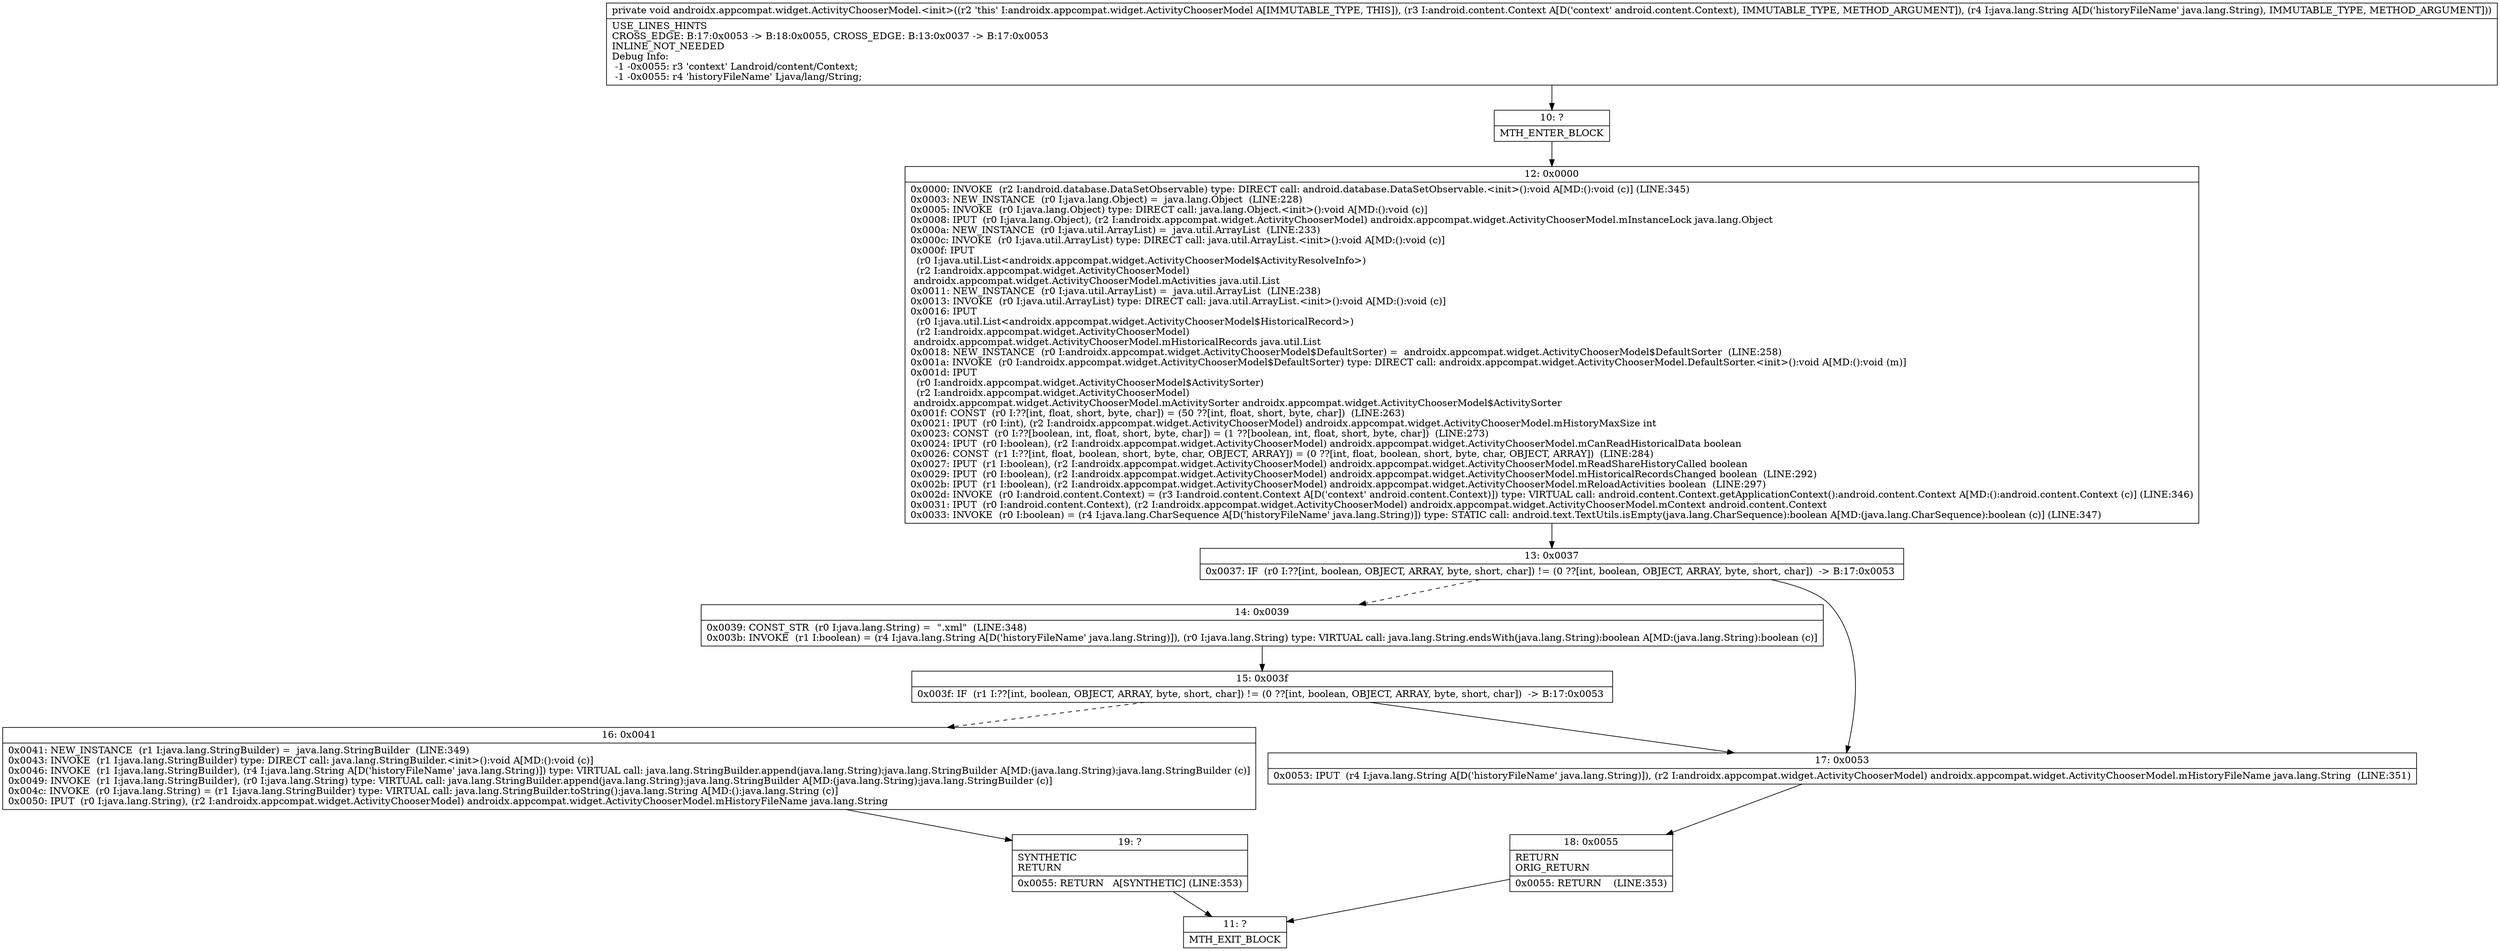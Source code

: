 digraph "CFG forandroidx.appcompat.widget.ActivityChooserModel.\<init\>(Landroid\/content\/Context;Ljava\/lang\/String;)V" {
Node_10 [shape=record,label="{10\:\ ?|MTH_ENTER_BLOCK\l}"];
Node_12 [shape=record,label="{12\:\ 0x0000|0x0000: INVOKE  (r2 I:android.database.DataSetObservable) type: DIRECT call: android.database.DataSetObservable.\<init\>():void A[MD:():void (c)] (LINE:345)\l0x0003: NEW_INSTANCE  (r0 I:java.lang.Object) =  java.lang.Object  (LINE:228)\l0x0005: INVOKE  (r0 I:java.lang.Object) type: DIRECT call: java.lang.Object.\<init\>():void A[MD:():void (c)]\l0x0008: IPUT  (r0 I:java.lang.Object), (r2 I:androidx.appcompat.widget.ActivityChooserModel) androidx.appcompat.widget.ActivityChooserModel.mInstanceLock java.lang.Object \l0x000a: NEW_INSTANCE  (r0 I:java.util.ArrayList) =  java.util.ArrayList  (LINE:233)\l0x000c: INVOKE  (r0 I:java.util.ArrayList) type: DIRECT call: java.util.ArrayList.\<init\>():void A[MD:():void (c)]\l0x000f: IPUT  \l  (r0 I:java.util.List\<androidx.appcompat.widget.ActivityChooserModel$ActivityResolveInfo\>)\l  (r2 I:androidx.appcompat.widget.ActivityChooserModel)\l androidx.appcompat.widget.ActivityChooserModel.mActivities java.util.List \l0x0011: NEW_INSTANCE  (r0 I:java.util.ArrayList) =  java.util.ArrayList  (LINE:238)\l0x0013: INVOKE  (r0 I:java.util.ArrayList) type: DIRECT call: java.util.ArrayList.\<init\>():void A[MD:():void (c)]\l0x0016: IPUT  \l  (r0 I:java.util.List\<androidx.appcompat.widget.ActivityChooserModel$HistoricalRecord\>)\l  (r2 I:androidx.appcompat.widget.ActivityChooserModel)\l androidx.appcompat.widget.ActivityChooserModel.mHistoricalRecords java.util.List \l0x0018: NEW_INSTANCE  (r0 I:androidx.appcompat.widget.ActivityChooserModel$DefaultSorter) =  androidx.appcompat.widget.ActivityChooserModel$DefaultSorter  (LINE:258)\l0x001a: INVOKE  (r0 I:androidx.appcompat.widget.ActivityChooserModel$DefaultSorter) type: DIRECT call: androidx.appcompat.widget.ActivityChooserModel.DefaultSorter.\<init\>():void A[MD:():void (m)]\l0x001d: IPUT  \l  (r0 I:androidx.appcompat.widget.ActivityChooserModel$ActivitySorter)\l  (r2 I:androidx.appcompat.widget.ActivityChooserModel)\l androidx.appcompat.widget.ActivityChooserModel.mActivitySorter androidx.appcompat.widget.ActivityChooserModel$ActivitySorter \l0x001f: CONST  (r0 I:??[int, float, short, byte, char]) = (50 ??[int, float, short, byte, char])  (LINE:263)\l0x0021: IPUT  (r0 I:int), (r2 I:androidx.appcompat.widget.ActivityChooserModel) androidx.appcompat.widget.ActivityChooserModel.mHistoryMaxSize int \l0x0023: CONST  (r0 I:??[boolean, int, float, short, byte, char]) = (1 ??[boolean, int, float, short, byte, char])  (LINE:273)\l0x0024: IPUT  (r0 I:boolean), (r2 I:androidx.appcompat.widget.ActivityChooserModel) androidx.appcompat.widget.ActivityChooserModel.mCanReadHistoricalData boolean \l0x0026: CONST  (r1 I:??[int, float, boolean, short, byte, char, OBJECT, ARRAY]) = (0 ??[int, float, boolean, short, byte, char, OBJECT, ARRAY])  (LINE:284)\l0x0027: IPUT  (r1 I:boolean), (r2 I:androidx.appcompat.widget.ActivityChooserModel) androidx.appcompat.widget.ActivityChooserModel.mReadShareHistoryCalled boolean \l0x0029: IPUT  (r0 I:boolean), (r2 I:androidx.appcompat.widget.ActivityChooserModel) androidx.appcompat.widget.ActivityChooserModel.mHistoricalRecordsChanged boolean  (LINE:292)\l0x002b: IPUT  (r1 I:boolean), (r2 I:androidx.appcompat.widget.ActivityChooserModel) androidx.appcompat.widget.ActivityChooserModel.mReloadActivities boolean  (LINE:297)\l0x002d: INVOKE  (r0 I:android.content.Context) = (r3 I:android.content.Context A[D('context' android.content.Context)]) type: VIRTUAL call: android.content.Context.getApplicationContext():android.content.Context A[MD:():android.content.Context (c)] (LINE:346)\l0x0031: IPUT  (r0 I:android.content.Context), (r2 I:androidx.appcompat.widget.ActivityChooserModel) androidx.appcompat.widget.ActivityChooserModel.mContext android.content.Context \l0x0033: INVOKE  (r0 I:boolean) = (r4 I:java.lang.CharSequence A[D('historyFileName' java.lang.String)]) type: STATIC call: android.text.TextUtils.isEmpty(java.lang.CharSequence):boolean A[MD:(java.lang.CharSequence):boolean (c)] (LINE:347)\l}"];
Node_13 [shape=record,label="{13\:\ 0x0037|0x0037: IF  (r0 I:??[int, boolean, OBJECT, ARRAY, byte, short, char]) != (0 ??[int, boolean, OBJECT, ARRAY, byte, short, char])  \-\> B:17:0x0053 \l}"];
Node_14 [shape=record,label="{14\:\ 0x0039|0x0039: CONST_STR  (r0 I:java.lang.String) =  \".xml\"  (LINE:348)\l0x003b: INVOKE  (r1 I:boolean) = (r4 I:java.lang.String A[D('historyFileName' java.lang.String)]), (r0 I:java.lang.String) type: VIRTUAL call: java.lang.String.endsWith(java.lang.String):boolean A[MD:(java.lang.String):boolean (c)]\l}"];
Node_15 [shape=record,label="{15\:\ 0x003f|0x003f: IF  (r1 I:??[int, boolean, OBJECT, ARRAY, byte, short, char]) != (0 ??[int, boolean, OBJECT, ARRAY, byte, short, char])  \-\> B:17:0x0053 \l}"];
Node_16 [shape=record,label="{16\:\ 0x0041|0x0041: NEW_INSTANCE  (r1 I:java.lang.StringBuilder) =  java.lang.StringBuilder  (LINE:349)\l0x0043: INVOKE  (r1 I:java.lang.StringBuilder) type: DIRECT call: java.lang.StringBuilder.\<init\>():void A[MD:():void (c)]\l0x0046: INVOKE  (r1 I:java.lang.StringBuilder), (r4 I:java.lang.String A[D('historyFileName' java.lang.String)]) type: VIRTUAL call: java.lang.StringBuilder.append(java.lang.String):java.lang.StringBuilder A[MD:(java.lang.String):java.lang.StringBuilder (c)]\l0x0049: INVOKE  (r1 I:java.lang.StringBuilder), (r0 I:java.lang.String) type: VIRTUAL call: java.lang.StringBuilder.append(java.lang.String):java.lang.StringBuilder A[MD:(java.lang.String):java.lang.StringBuilder (c)]\l0x004c: INVOKE  (r0 I:java.lang.String) = (r1 I:java.lang.StringBuilder) type: VIRTUAL call: java.lang.StringBuilder.toString():java.lang.String A[MD:():java.lang.String (c)]\l0x0050: IPUT  (r0 I:java.lang.String), (r2 I:androidx.appcompat.widget.ActivityChooserModel) androidx.appcompat.widget.ActivityChooserModel.mHistoryFileName java.lang.String \l}"];
Node_19 [shape=record,label="{19\:\ ?|SYNTHETIC\lRETURN\l|0x0055: RETURN   A[SYNTHETIC] (LINE:353)\l}"];
Node_11 [shape=record,label="{11\:\ ?|MTH_EXIT_BLOCK\l}"];
Node_17 [shape=record,label="{17\:\ 0x0053|0x0053: IPUT  (r4 I:java.lang.String A[D('historyFileName' java.lang.String)]), (r2 I:androidx.appcompat.widget.ActivityChooserModel) androidx.appcompat.widget.ActivityChooserModel.mHistoryFileName java.lang.String  (LINE:351)\l}"];
Node_18 [shape=record,label="{18\:\ 0x0055|RETURN\lORIG_RETURN\l|0x0055: RETURN    (LINE:353)\l}"];
MethodNode[shape=record,label="{private void androidx.appcompat.widget.ActivityChooserModel.\<init\>((r2 'this' I:androidx.appcompat.widget.ActivityChooserModel A[IMMUTABLE_TYPE, THIS]), (r3 I:android.content.Context A[D('context' android.content.Context), IMMUTABLE_TYPE, METHOD_ARGUMENT]), (r4 I:java.lang.String A[D('historyFileName' java.lang.String), IMMUTABLE_TYPE, METHOD_ARGUMENT]))  | USE_LINES_HINTS\lCROSS_EDGE: B:17:0x0053 \-\> B:18:0x0055, CROSS_EDGE: B:13:0x0037 \-\> B:17:0x0053\lINLINE_NOT_NEEDED\lDebug Info:\l  \-1 \-0x0055: r3 'context' Landroid\/content\/Context;\l  \-1 \-0x0055: r4 'historyFileName' Ljava\/lang\/String;\l}"];
MethodNode -> Node_10;Node_10 -> Node_12;
Node_12 -> Node_13;
Node_13 -> Node_14[style=dashed];
Node_13 -> Node_17;
Node_14 -> Node_15;
Node_15 -> Node_16[style=dashed];
Node_15 -> Node_17;
Node_16 -> Node_19;
Node_19 -> Node_11;
Node_17 -> Node_18;
Node_18 -> Node_11;
}

